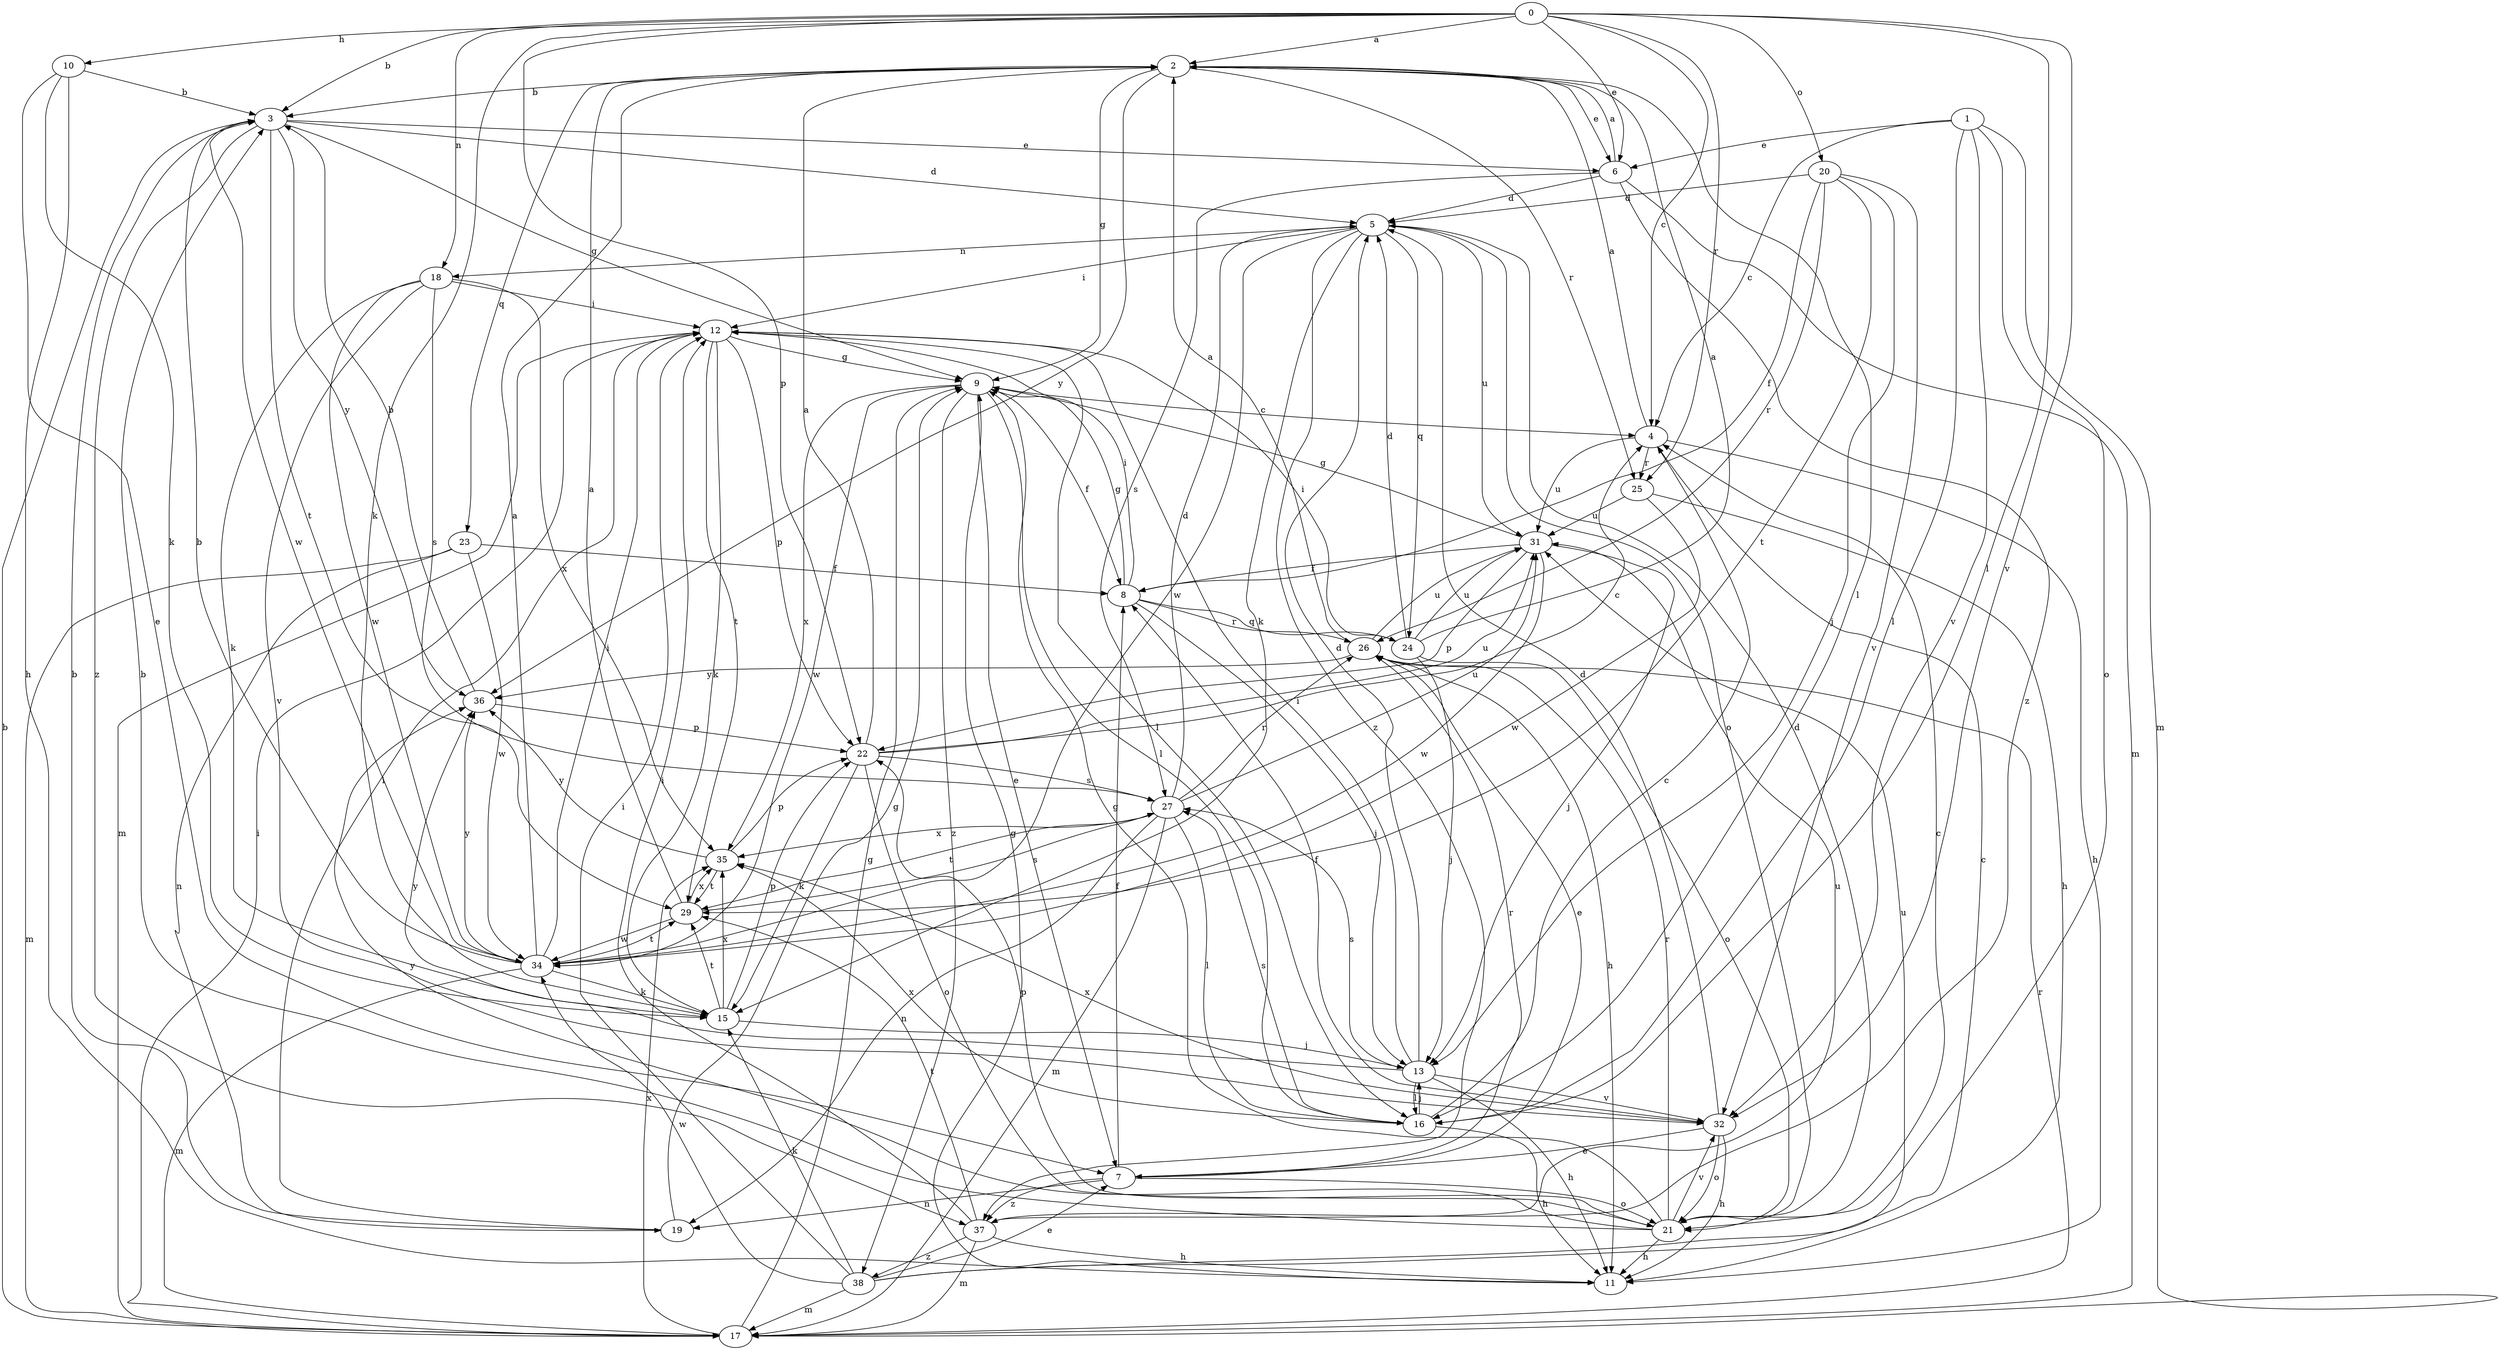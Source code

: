 strict digraph  {
0;
1;
2;
3;
4;
5;
6;
7;
8;
9;
10;
11;
12;
13;
15;
16;
17;
18;
19;
20;
21;
22;
23;
24;
25;
26;
27;
29;
31;
32;
34;
35;
36;
37;
38;
0 -> 2  [label=a];
0 -> 3  [label=b];
0 -> 4  [label=c];
0 -> 6  [label=e];
0 -> 10  [label=h];
0 -> 15  [label=k];
0 -> 16  [label=l];
0 -> 18  [label=n];
0 -> 20  [label=o];
0 -> 22  [label=p];
0 -> 25  [label=r];
0 -> 32  [label=v];
1 -> 4  [label=c];
1 -> 6  [label=e];
1 -> 16  [label=l];
1 -> 17  [label=m];
1 -> 21  [label=o];
1 -> 32  [label=v];
2 -> 3  [label=b];
2 -> 6  [label=e];
2 -> 9  [label=g];
2 -> 16  [label=l];
2 -> 23  [label=q];
2 -> 25  [label=r];
2 -> 36  [label=y];
3 -> 5  [label=d];
3 -> 6  [label=e];
3 -> 9  [label=g];
3 -> 29  [label=t];
3 -> 34  [label=w];
3 -> 36  [label=y];
3 -> 37  [label=z];
4 -> 2  [label=a];
4 -> 11  [label=h];
4 -> 25  [label=r];
4 -> 31  [label=u];
5 -> 12  [label=i];
5 -> 15  [label=k];
5 -> 18  [label=n];
5 -> 21  [label=o];
5 -> 24  [label=q];
5 -> 31  [label=u];
5 -> 34  [label=w];
5 -> 37  [label=z];
6 -> 2  [label=a];
6 -> 5  [label=d];
6 -> 17  [label=m];
6 -> 27  [label=s];
6 -> 37  [label=z];
7 -> 8  [label=f];
7 -> 19  [label=n];
7 -> 21  [label=o];
7 -> 26  [label=r];
7 -> 37  [label=z];
8 -> 9  [label=g];
8 -> 12  [label=i];
8 -> 13  [label=j];
8 -> 24  [label=q];
8 -> 26  [label=r];
9 -> 4  [label=c];
9 -> 7  [label=e];
9 -> 8  [label=f];
9 -> 16  [label=l];
9 -> 34  [label=w];
9 -> 35  [label=x];
9 -> 38  [label=z];
10 -> 3  [label=b];
10 -> 7  [label=e];
10 -> 11  [label=h];
10 -> 15  [label=k];
11 -> 9  [label=g];
12 -> 9  [label=g];
12 -> 15  [label=k];
12 -> 16  [label=l];
12 -> 17  [label=m];
12 -> 22  [label=p];
12 -> 29  [label=t];
13 -> 5  [label=d];
13 -> 11  [label=h];
13 -> 12  [label=i];
13 -> 16  [label=l];
13 -> 27  [label=s];
13 -> 32  [label=v];
13 -> 36  [label=y];
15 -> 13  [label=j];
15 -> 22  [label=p];
15 -> 29  [label=t];
15 -> 35  [label=x];
16 -> 4  [label=c];
16 -> 11  [label=h];
16 -> 13  [label=j];
16 -> 27  [label=s];
16 -> 35  [label=x];
17 -> 3  [label=b];
17 -> 9  [label=g];
17 -> 12  [label=i];
17 -> 26  [label=r];
17 -> 35  [label=x];
18 -> 12  [label=i];
18 -> 15  [label=k];
18 -> 27  [label=s];
18 -> 32  [label=v];
18 -> 34  [label=w];
18 -> 35  [label=x];
19 -> 3  [label=b];
19 -> 9  [label=g];
19 -> 12  [label=i];
20 -> 5  [label=d];
20 -> 8  [label=f];
20 -> 13  [label=j];
20 -> 26  [label=r];
20 -> 29  [label=t];
20 -> 32  [label=v];
21 -> 3  [label=b];
21 -> 4  [label=c];
21 -> 5  [label=d];
21 -> 9  [label=g];
21 -> 11  [label=h];
21 -> 22  [label=p];
21 -> 26  [label=r];
21 -> 32  [label=v];
21 -> 36  [label=y];
22 -> 2  [label=a];
22 -> 4  [label=c];
22 -> 15  [label=k];
22 -> 21  [label=o];
22 -> 27  [label=s];
22 -> 31  [label=u];
23 -> 8  [label=f];
23 -> 17  [label=m];
23 -> 19  [label=n];
23 -> 34  [label=w];
24 -> 2  [label=a];
24 -> 5  [label=d];
24 -> 12  [label=i];
24 -> 13  [label=j];
24 -> 21  [label=o];
24 -> 31  [label=u];
25 -> 11  [label=h];
25 -> 31  [label=u];
25 -> 34  [label=w];
26 -> 2  [label=a];
26 -> 7  [label=e];
26 -> 11  [label=h];
26 -> 31  [label=u];
26 -> 36  [label=y];
27 -> 5  [label=d];
27 -> 16  [label=l];
27 -> 17  [label=m];
27 -> 19  [label=n];
27 -> 26  [label=r];
27 -> 29  [label=t];
27 -> 31  [label=u];
27 -> 35  [label=x];
29 -> 2  [label=a];
29 -> 27  [label=s];
29 -> 34  [label=w];
29 -> 35  [label=x];
31 -> 8  [label=f];
31 -> 9  [label=g];
31 -> 13  [label=j];
31 -> 22  [label=p];
31 -> 34  [label=w];
32 -> 5  [label=d];
32 -> 7  [label=e];
32 -> 8  [label=f];
32 -> 11  [label=h];
32 -> 21  [label=o];
32 -> 35  [label=x];
34 -> 2  [label=a];
34 -> 3  [label=b];
34 -> 12  [label=i];
34 -> 15  [label=k];
34 -> 17  [label=m];
34 -> 29  [label=t];
34 -> 36  [label=y];
35 -> 22  [label=p];
35 -> 29  [label=t];
35 -> 36  [label=y];
36 -> 3  [label=b];
36 -> 22  [label=p];
37 -> 11  [label=h];
37 -> 12  [label=i];
37 -> 17  [label=m];
37 -> 29  [label=t];
37 -> 31  [label=u];
37 -> 38  [label=z];
38 -> 4  [label=c];
38 -> 7  [label=e];
38 -> 12  [label=i];
38 -> 15  [label=k];
38 -> 17  [label=m];
38 -> 31  [label=u];
38 -> 34  [label=w];
}
